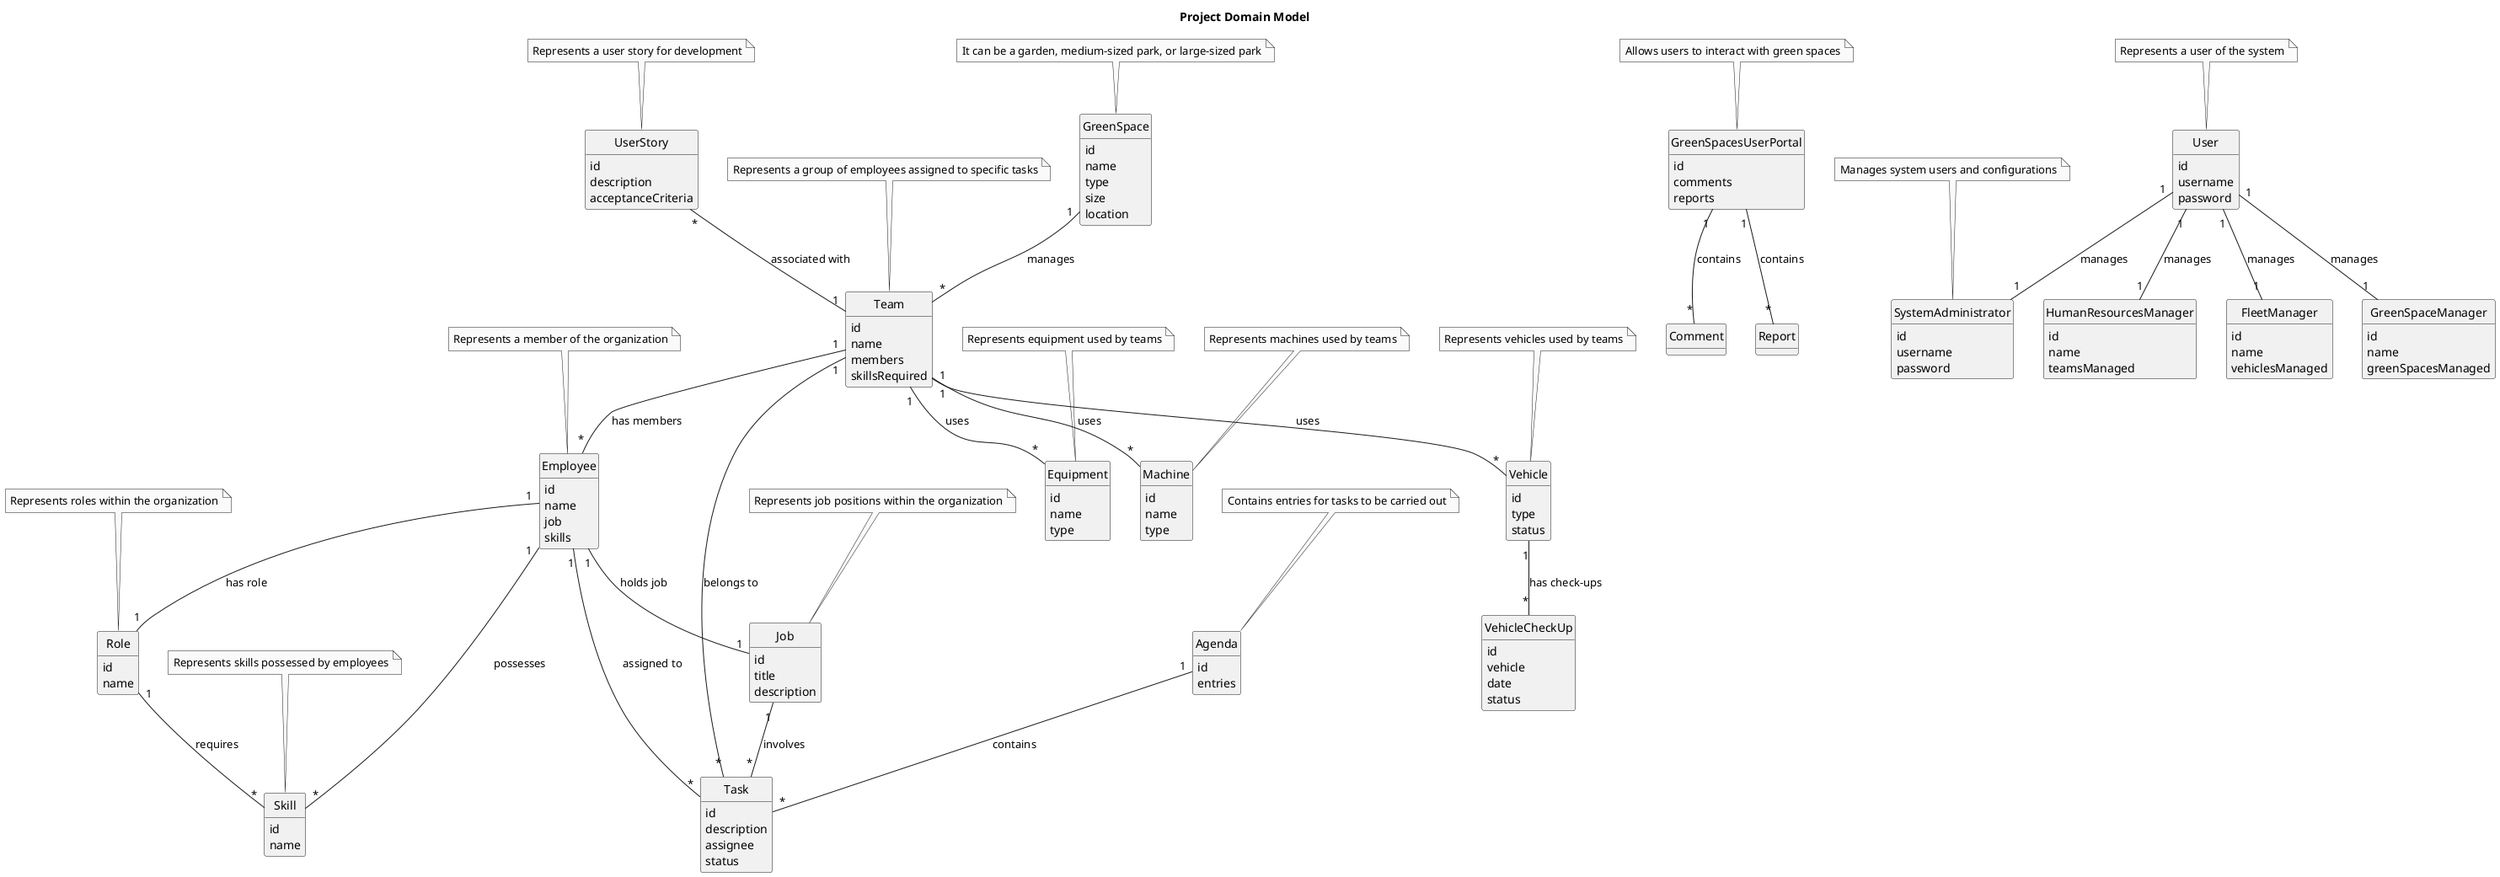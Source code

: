 @startuml
skinparam monochrome true
skinparam packageStyle rectangle
skinparam shadowing false
skinparam classAttributeIconSize 0
hide circle
hide methods

title Project Domain Model

class GreenSpace {
    id
    name
    type
    size
    location
}

class Team {
    id
    name
    members
    skillsRequired
}

class Employee {
    id
    name
    job
    skills
}

class Vehicle {
    id
    type
    status
}

class Machine {
    id
    name
    type
}

class Equipment {
    id
    name
    type
}

class Agenda {
    id
    entries
}

class GreenSpacesUserPortal {
    id
    comments
    reports
}

class User {
    id
    username
    password
}

class HumanResourcesManager {
    id
    name
    teamsManaged
}

class FleetManager {
    id
    name
    vehiclesManaged
}

class GreenSpaceManager {
    id
    name
    greenSpacesManaged
}

class Task {
    id
    description
    assignee
    status
}

class VehicleCheckUp {
    id
    vehicle
    date
    status
}

class SystemAdministrator {
    id
    username
    password
}

class Role {
    id
    name
}

class Skill {
    id
    name
}

class Job {
    id
    title
    description
}

class UserStory {
    id
    description
    acceptanceCriteria
}

note top of GreenSpace : It can be a garden, medium-sized park, or large-sized park
note top of Team : Represents a group of employees assigned to specific tasks
note top of Employee : Represents a member of the organization
note top of Vehicle : Represents vehicles used by teams
note top of Machine : Represents machines used by teams
note top of Equipment : Represents equipment used by teams
note top of Agenda : Contains entries for tasks to be carried out
note top of GreenSpacesUserPortal : Allows users to interact with green spaces
note top of User : Represents a user of the system
note top of SystemAdministrator : Manages system users and configurations
note top of Role : Represents roles within the organization
note top of Skill : Represents skills possessed by employees
note top of Job : Represents job positions within the organization
note top of UserStory : Represents a user story for development

GreenSpace "1" -- "*" Team : manages
Team "1" -- "*" Employee : has members
Employee "1" -- "*" Skill : possesses
Team "1" -- "*" Vehicle : uses
Team "1" -- "*" Machine : uses
Team "1" -- "*" Equipment : uses
Agenda "1" -- "*" Task : contains
Vehicle "1" -- "*" VehicleCheckUp : has check-ups
GreenSpacesUserPortal "1" -- "*" Comment : contains
GreenSpacesUserPortal "1" -- "*" Report : contains
User "1" -- "1" SystemAdministrator : manages
User "1" -- "1" HumanResourcesManager : manages
User "1" -- "1" FleetManager : manages
User "1" -- "1" GreenSpaceManager : manages
Employee "1" -- "1" Role : has role
Employee "1" -- "1" Job : holds job
Role "1" -- "*" Skill : requires
Job "1" -- "*" Task : involves
Task "*" -- "1" Employee : assigned to
Task "*" -- "1" Team : belongs to
UserStory "*" -- "1" Team : associated with

@enduml


